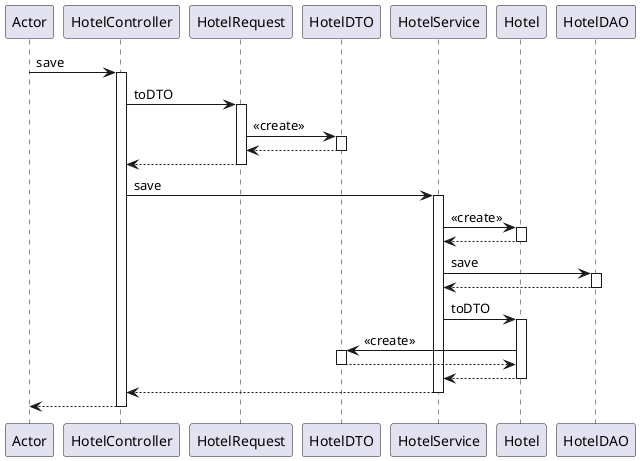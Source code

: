 @startuml
participant Actor
Actor -> HotelController : save
activate HotelController
HotelController -> HotelRequest : toDTO
activate HotelRequest
HotelRequest -> HotelDTO : <<create>>
activate HotelDTO
HotelDTO --> HotelRequest
deactivate HotelDTO
HotelRequest --> HotelController
deactivate HotelRequest
HotelController -> HotelService : save
activate HotelService
HotelService -> Hotel : <<create>>
activate Hotel
Hotel --> HotelService
deactivate Hotel
HotelService -> HotelDAO : save
activate HotelDAO
HotelDAO --> HotelService
deactivate HotelDAO
HotelService -> Hotel : toDTO
activate Hotel
Hotel -> HotelDTO : <<create>>
activate HotelDTO
HotelDTO --> Hotel
deactivate HotelDTO
Hotel --> HotelService
deactivate Hotel
HotelService --> HotelController
deactivate HotelService
return
@enduml